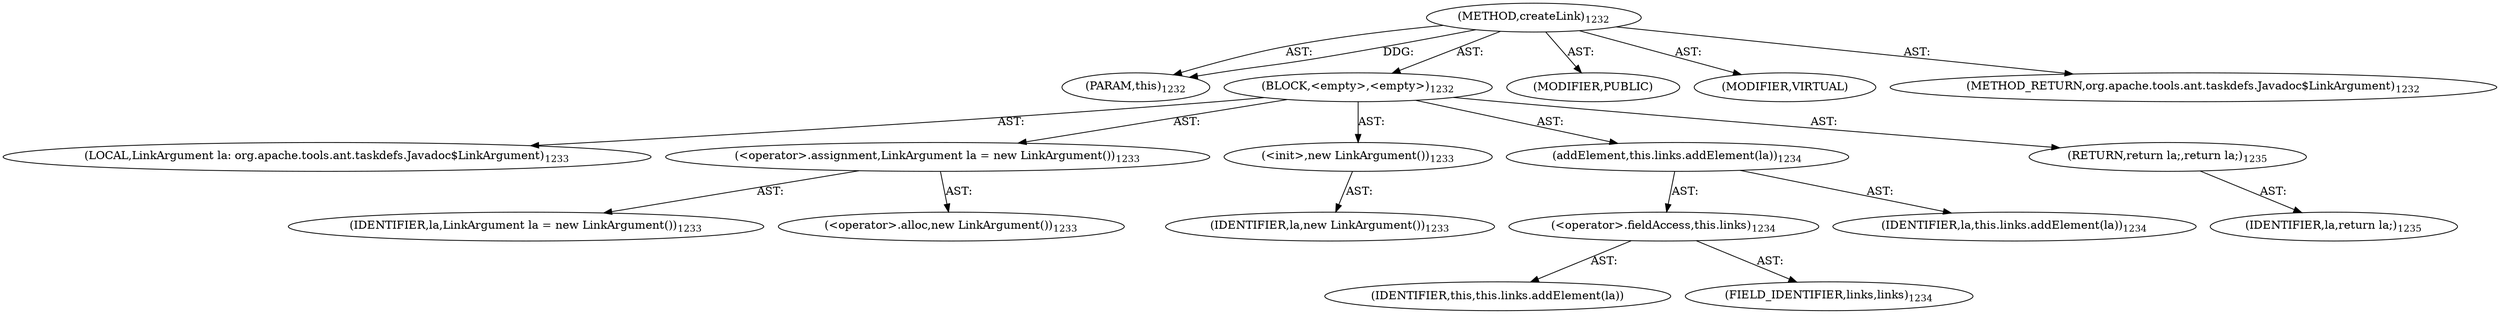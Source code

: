 digraph "createLink" {  
"111669149792" [label = <(METHOD,createLink)<SUB>1232</SUB>> ]
"115964117193" [label = <(PARAM,this)<SUB>1232</SUB>> ]
"25769803920" [label = <(BLOCK,&lt;empty&gt;,&lt;empty&gt;)<SUB>1232</SUB>> ]
"94489280531" [label = <(LOCAL,LinkArgument la: org.apache.tools.ant.taskdefs.Javadoc$LinkArgument)<SUB>1233</SUB>> ]
"30064771502" [label = <(&lt;operator&gt;.assignment,LinkArgument la = new LinkArgument())<SUB>1233</SUB>> ]
"68719477113" [label = <(IDENTIFIER,la,LinkArgument la = new LinkArgument())<SUB>1233</SUB>> ]
"30064771503" [label = <(&lt;operator&gt;.alloc,new LinkArgument())<SUB>1233</SUB>> ]
"30064771504" [label = <(&lt;init&gt;,new LinkArgument())<SUB>1233</SUB>> ]
"68719477114" [label = <(IDENTIFIER,la,new LinkArgument())<SUB>1233</SUB>> ]
"30064771505" [label = <(addElement,this.links.addElement(la))<SUB>1234</SUB>> ]
"30064771506" [label = <(&lt;operator&gt;.fieldAccess,this.links)<SUB>1234</SUB>> ]
"68719477115" [label = <(IDENTIFIER,this,this.links.addElement(la))> ]
"55834574982" [label = <(FIELD_IDENTIFIER,links,links)<SUB>1234</SUB>> ]
"68719477116" [label = <(IDENTIFIER,la,this.links.addElement(la))<SUB>1234</SUB>> ]
"146028888081" [label = <(RETURN,return la;,return la;)<SUB>1235</SUB>> ]
"68719477117" [label = <(IDENTIFIER,la,return la;)<SUB>1235</SUB>> ]
"133143986417" [label = <(MODIFIER,PUBLIC)> ]
"133143986418" [label = <(MODIFIER,VIRTUAL)> ]
"128849018976" [label = <(METHOD_RETURN,org.apache.tools.ant.taskdefs.Javadoc$LinkArgument)<SUB>1232</SUB>> ]
  "111669149792" -> "115964117193"  [ label = "AST: "] 
  "111669149792" -> "25769803920"  [ label = "AST: "] 
  "111669149792" -> "133143986417"  [ label = "AST: "] 
  "111669149792" -> "133143986418"  [ label = "AST: "] 
  "111669149792" -> "128849018976"  [ label = "AST: "] 
  "25769803920" -> "94489280531"  [ label = "AST: "] 
  "25769803920" -> "30064771502"  [ label = "AST: "] 
  "25769803920" -> "30064771504"  [ label = "AST: "] 
  "25769803920" -> "30064771505"  [ label = "AST: "] 
  "25769803920" -> "146028888081"  [ label = "AST: "] 
  "30064771502" -> "68719477113"  [ label = "AST: "] 
  "30064771502" -> "30064771503"  [ label = "AST: "] 
  "30064771504" -> "68719477114"  [ label = "AST: "] 
  "30064771505" -> "30064771506"  [ label = "AST: "] 
  "30064771505" -> "68719477116"  [ label = "AST: "] 
  "30064771506" -> "68719477115"  [ label = "AST: "] 
  "30064771506" -> "55834574982"  [ label = "AST: "] 
  "146028888081" -> "68719477117"  [ label = "AST: "] 
  "111669149792" -> "115964117193"  [ label = "DDG: "] 
}
